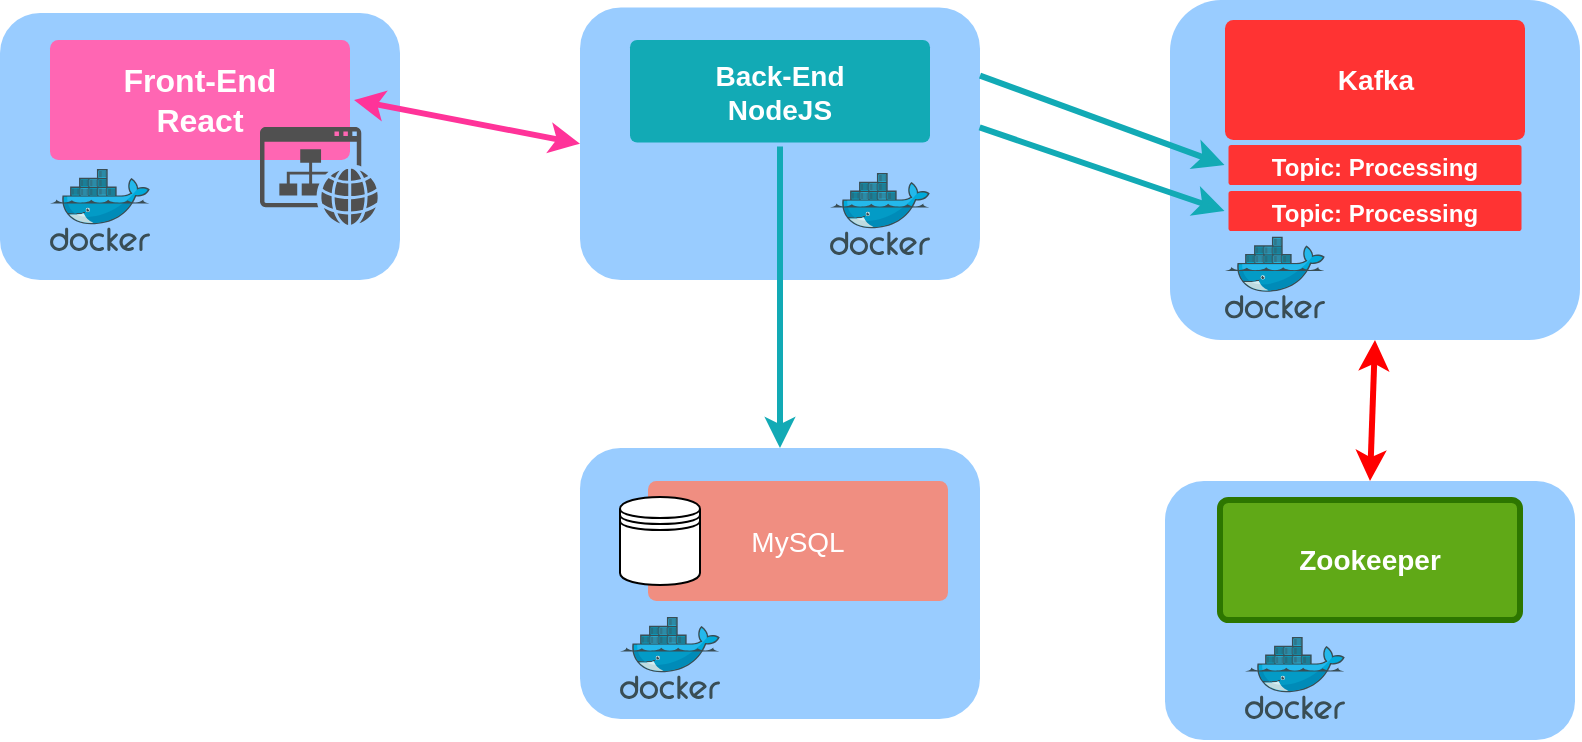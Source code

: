 <mxfile>
    <diagram id="0NPU789LrIhkNuuQIlXT" name="Page-1">
        <mxGraphModel dx="1100" dy="807" grid="1" gridSize="10" guides="1" tooltips="1" connect="1" arrows="1" fold="1" page="1" pageScale="1" pageWidth="850" pageHeight="1100" math="0" shadow="0">
            <root>
                <mxCell id="0"/>
                <mxCell id="1" parent="0"/>
                <mxCell id="2" value="" style="rounded=1;whiteSpace=wrap;html=1;shadow=0;glass=0;sketch=0;strokeColor=none;fillColor=#99CCFF;" vertex="1" parent="1">
                    <mxGeometry x="30" y="16.5" width="200" height="133.5" as="geometry"/>
                </mxCell>
                <mxCell id="3" value="" style="aspect=fixed;html=1;points=[];align=center;image;fontSize=12;image=img/lib/mscae/Docker.svg;rounded=1;shadow=0;glass=0;sketch=0;fillColor=#61BBFF;" vertex="1" parent="1">
                    <mxGeometry x="55" y="94.5" width="50" height="41" as="geometry"/>
                </mxCell>
                <mxCell id="10" value="" style="rounded=1;whiteSpace=wrap;html=1;shadow=0;glass=0;sketch=0;strokeColor=none;fillColor=#99CCFF;" vertex="1" parent="1">
                    <mxGeometry x="320" y="13.75" width="200" height="136.25" as="geometry"/>
                </mxCell>
                <mxCell id="11" value="" style="aspect=fixed;html=1;points=[];align=center;image;fontSize=12;image=img/lib/mscae/Docker.svg;rounded=1;shadow=0;glass=0;sketch=0;fillColor=#61BBFF;" vertex="1" parent="1">
                    <mxGeometry x="445" y="96.5" width="50" height="41" as="geometry"/>
                </mxCell>
                <mxCell id="12" value="" style="rounded=1;whiteSpace=wrap;html=1;shadow=0;glass=0;sketch=0;strokeColor=none;fillColor=#99CCFF;" vertex="1" parent="1">
                    <mxGeometry x="615" y="10" width="205" height="170" as="geometry"/>
                </mxCell>
                <mxCell id="13" value="" style="edgeStyle=none;rounded=0;jumpStyle=none;html=1;shadow=0;labelBackgroundColor=none;startArrow=classic;startFill=1;endArrow=classic;endFill=1;jettySize=auto;orthogonalLoop=1;strokeColor=#FF3399;strokeWidth=3;fontFamily=Helvetica;fontSize=16;fontColor=#23445D;spacing=5;entryX=0;entryY=0.5;entryDx=0;entryDy=0;fillColor=#d80073;exitX=1;exitY=0.5;exitDx=0;exitDy=0;" edge="1" parent="1" source="14" target="10">
                    <mxGeometry relative="1" as="geometry">
                        <mxPoint x="240" y="100" as="sourcePoint"/>
                        <mxPoint x="359.278" y="518.501" as="targetPoint"/>
                    </mxGeometry>
                </mxCell>
                <mxCell id="14" value="Front-End&lt;br&gt;React" style="rounded=1;whiteSpace=wrap;html=1;shadow=0;labelBackgroundColor=none;strokeColor=none;strokeWidth=3;fontFamily=Helvetica;fontSize=16;fontColor=#FFFFFF;align=center;fontStyle=1;spacing=5;arcSize=7;perimeterSpacing=2;fillColor=#FF66B3;" vertex="1" parent="1">
                    <mxGeometry x="55" y="30" width="150" height="60" as="geometry"/>
                </mxCell>
                <mxCell id="17" value="Kafka" style="rounded=1;whiteSpace=wrap;html=1;shadow=0;labelBackgroundColor=none;strokeColor=none;strokeWidth=3;fontFamily=Helvetica;fontSize=14;fontColor=#FFFFFF;align=center;spacing=5;fontStyle=1;arcSize=7;perimeterSpacing=2;fillColor=#FF3333;" vertex="1" parent="1">
                    <mxGeometry x="642.5" y="20" width="150" height="60" as="geometry"/>
                </mxCell>
                <mxCell id="20" value="Back-End&lt;br&gt;NodeJS" style="rounded=1;whiteSpace=wrap;html=1;shadow=0;labelBackgroundColor=none;strokeColor=none;strokeWidth=3;fillColor=#12aab5;fontFamily=Helvetica;fontSize=14;fontColor=#FFFFFF;align=center;spacing=5;fontStyle=1;arcSize=7;perimeterSpacing=2;glass=0;sketch=0;" vertex="1" parent="1">
                    <mxGeometry x="345" y="30" width="150" height="51.25" as="geometry"/>
                </mxCell>
                <mxCell id="22" value="" style="edgeStyle=none;rounded=1;jumpStyle=none;html=1;shadow=0;labelBackgroundColor=none;startArrow=none;startFill=0;jettySize=auto;orthogonalLoop=1;strokeColor=#12AAB5;strokeWidth=3;fontFamily=Helvetica;fontSize=14;fontColor=#FFFFFF;spacing=5;fontStyle=1;fillColor=#b0e3e6;entryX=0;entryY=0.5;entryDx=0;entryDy=0;exitX=0.999;exitY=0.44;exitDx=0;exitDy=0;exitPerimeter=0;" edge="1" parent="1" source="10" target="58">
                    <mxGeometry relative="1" as="geometry">
                        <mxPoint x="553" y="102.108" as="targetPoint"/>
                    </mxGeometry>
                </mxCell>
                <mxCell id="24" value="" style="edgeStyle=none;rounded=1;jumpStyle=none;html=1;shadow=0;labelBackgroundColor=none;startArrow=none;startFill=0;jettySize=auto;orthogonalLoop=1;strokeColor=#12AAB5;strokeWidth=3;fontFamily=Helvetica;fontSize=14;fontColor=#FFFFFF;spacing=5;fontStyle=1;fillColor=#b0e3e6;entryX=0;entryY=0.5;entryDx=0;entryDy=0;exitX=1;exitY=0.25;exitDx=0;exitDy=0;" edge="1" parent="1" source="10" target="57">
                    <mxGeometry relative="1" as="geometry">
                        <mxPoint x="525" y="64" as="sourcePoint"/>
                        <mxPoint x="553" y="32.442" as="targetPoint"/>
                    </mxGeometry>
                </mxCell>
                <mxCell id="26" value="" style="pointerEvents=1;shadow=0;dashed=0;html=1;strokeColor=none;fillColor=#505050;labelPosition=center;verticalLabelPosition=bottom;verticalAlign=top;outlineConnect=0;align=center;shape=mxgraph.office.concepts.website;" vertex="1" parent="1">
                    <mxGeometry x="160" y="73.5" width="59" height="49" as="geometry"/>
                </mxCell>
                <mxCell id="30" value="" style="aspect=fixed;html=1;points=[];align=center;image;fontSize=12;image=img/lib/mscae/Docker.svg;rounded=1;shadow=0;glass=0;sketch=0;fillColor=#61BBFF;" vertex="1" parent="1">
                    <mxGeometry x="642.5" y="128.25" width="50" height="41" as="geometry"/>
                </mxCell>
                <mxCell id="50" value="" style="rounded=1;whiteSpace=wrap;html=1;shadow=0;glass=0;sketch=0;strokeColor=none;fillColor=#99CCFF;" vertex="1" parent="1">
                    <mxGeometry x="612.5" y="250.5" width="205" height="129.5" as="geometry"/>
                </mxCell>
                <mxCell id="51" value="Zookeeper" style="rounded=1;whiteSpace=wrap;html=1;shadow=0;labelBackgroundColor=none;strokeColor=#2D7600;strokeWidth=3;fontFamily=Helvetica;fontSize=14;fontColor=#ffffff;align=center;spacing=5;fontStyle=1;arcSize=7;perimeterSpacing=2;fillColor=#60a917;" vertex="1" parent="1">
                    <mxGeometry x="640" y="260" width="150" height="60" as="geometry"/>
                </mxCell>
                <mxCell id="52" value="" style="aspect=fixed;html=1;points=[];align=center;image;fontSize=12;image=img/lib/mscae/Docker.svg;rounded=1;shadow=0;glass=0;sketch=0;fillColor=#61BBFF;" vertex="1" parent="1">
                    <mxGeometry x="652.5" y="328.5" width="50" height="41" as="geometry"/>
                </mxCell>
                <mxCell id="53" value="" style="rounded=1;whiteSpace=wrap;html=1;shadow=0;glass=0;sketch=0;strokeColor=none;fillColor=#99CCFF;" vertex="1" parent="1">
                    <mxGeometry x="320" y="234" width="200" height="135.5" as="geometry"/>
                </mxCell>
                <mxCell id="54" value="MySQL" style="rounded=1;whiteSpace=wrap;html=1;shadow=0;labelBackgroundColor=none;strokeColor=none;strokeWidth=3;fillColor=#f08e81;fontFamily=Helvetica;fontSize=14;fontColor=#FFFFFF;align=center;spacing=5;fontStyle=0;arcSize=7;perimeterSpacing=2;" vertex="1" parent="1">
                    <mxGeometry x="354" y="250.5" width="150" height="60" as="geometry"/>
                </mxCell>
                <mxCell id="55" value="" style="shape=datastore;whiteSpace=wrap;html=1;" vertex="1" parent="1">
                    <mxGeometry x="340" y="258.5" width="40" height="44" as="geometry"/>
                </mxCell>
                <mxCell id="56" value="" style="aspect=fixed;html=1;points=[];align=center;image;fontSize=12;image=img/lib/mscae/Docker.svg;rounded=1;shadow=0;glass=0;sketch=0;fillColor=#61BBFF;" vertex="1" parent="1">
                    <mxGeometry x="340" y="318.5" width="50" height="41" as="geometry"/>
                </mxCell>
                <mxCell id="57" value="&lt;font style=&quot;font-size: 12px&quot;&gt;Topic: Processing&lt;/font&gt;" style="rounded=1;whiteSpace=wrap;html=1;shadow=0;labelBackgroundColor=none;strokeColor=none;strokeWidth=3;fontFamily=Helvetica;fontSize=14;fontColor=#FFFFFF;align=center;spacing=5;fontStyle=1;arcSize=7;perimeterSpacing=2;fillColor=#FF3333;" vertex="1" parent="1">
                    <mxGeometry x="644.25" y="82.5" width="146.5" height="20" as="geometry"/>
                </mxCell>
                <mxCell id="58" value="&lt;font style=&quot;font-size: 12px&quot;&gt;Topic: Processing&lt;/font&gt;" style="rounded=1;whiteSpace=wrap;html=1;shadow=0;labelBackgroundColor=none;strokeColor=none;strokeWidth=3;fontFamily=Helvetica;fontSize=14;fontColor=#FFFFFF;align=center;spacing=5;fontStyle=1;arcSize=7;perimeterSpacing=2;fillColor=#FF3333;" vertex="1" parent="1">
                    <mxGeometry x="644.25" y="105.5" width="146.5" height="20" as="geometry"/>
                </mxCell>
                <mxCell id="59" value="" style="edgeStyle=none;rounded=1;jumpStyle=none;html=1;shadow=0;labelBackgroundColor=none;startArrow=none;startFill=0;jettySize=auto;orthogonalLoop=1;strokeColor=#12AAB5;strokeWidth=3;fontFamily=Helvetica;fontSize=14;fontColor=#FFFFFF;spacing=5;fontStyle=1;fillColor=#b0e3e6;exitX=0.5;exitY=1;exitDx=0;exitDy=0;" edge="1" parent="1" source="20" target="53">
                    <mxGeometry relative="1" as="geometry">
                        <mxPoint x="411.0" y="101.996" as="sourcePoint"/>
                        <mxPoint x="590.25" y="136.01" as="targetPoint"/>
                    </mxGeometry>
                </mxCell>
                <mxCell id="60" value="" style="edgeStyle=none;rounded=1;jumpStyle=none;html=1;shadow=0;labelBackgroundColor=none;startArrow=classic;startFill=1;jettySize=auto;orthogonalLoop=1;strokeColor=#FF0000;strokeWidth=3;fontFamily=Helvetica;fontSize=14;fontColor=#FFFFFF;spacing=5;fontStyle=1;fillColor=#a20025;entryX=0.5;entryY=0;entryDx=0;entryDy=0;exitX=0.5;exitY=1;exitDx=0;exitDy=0;" edge="1" parent="1" source="12" target="50">
                    <mxGeometry relative="1" as="geometry">
                        <mxPoint x="715" y="194" as="sourcePoint"/>
                        <mxPoint x="717.5" y="-53" as="targetPoint"/>
                    </mxGeometry>
                </mxCell>
            </root>
        </mxGraphModel>
    </diagram>
</mxfile>